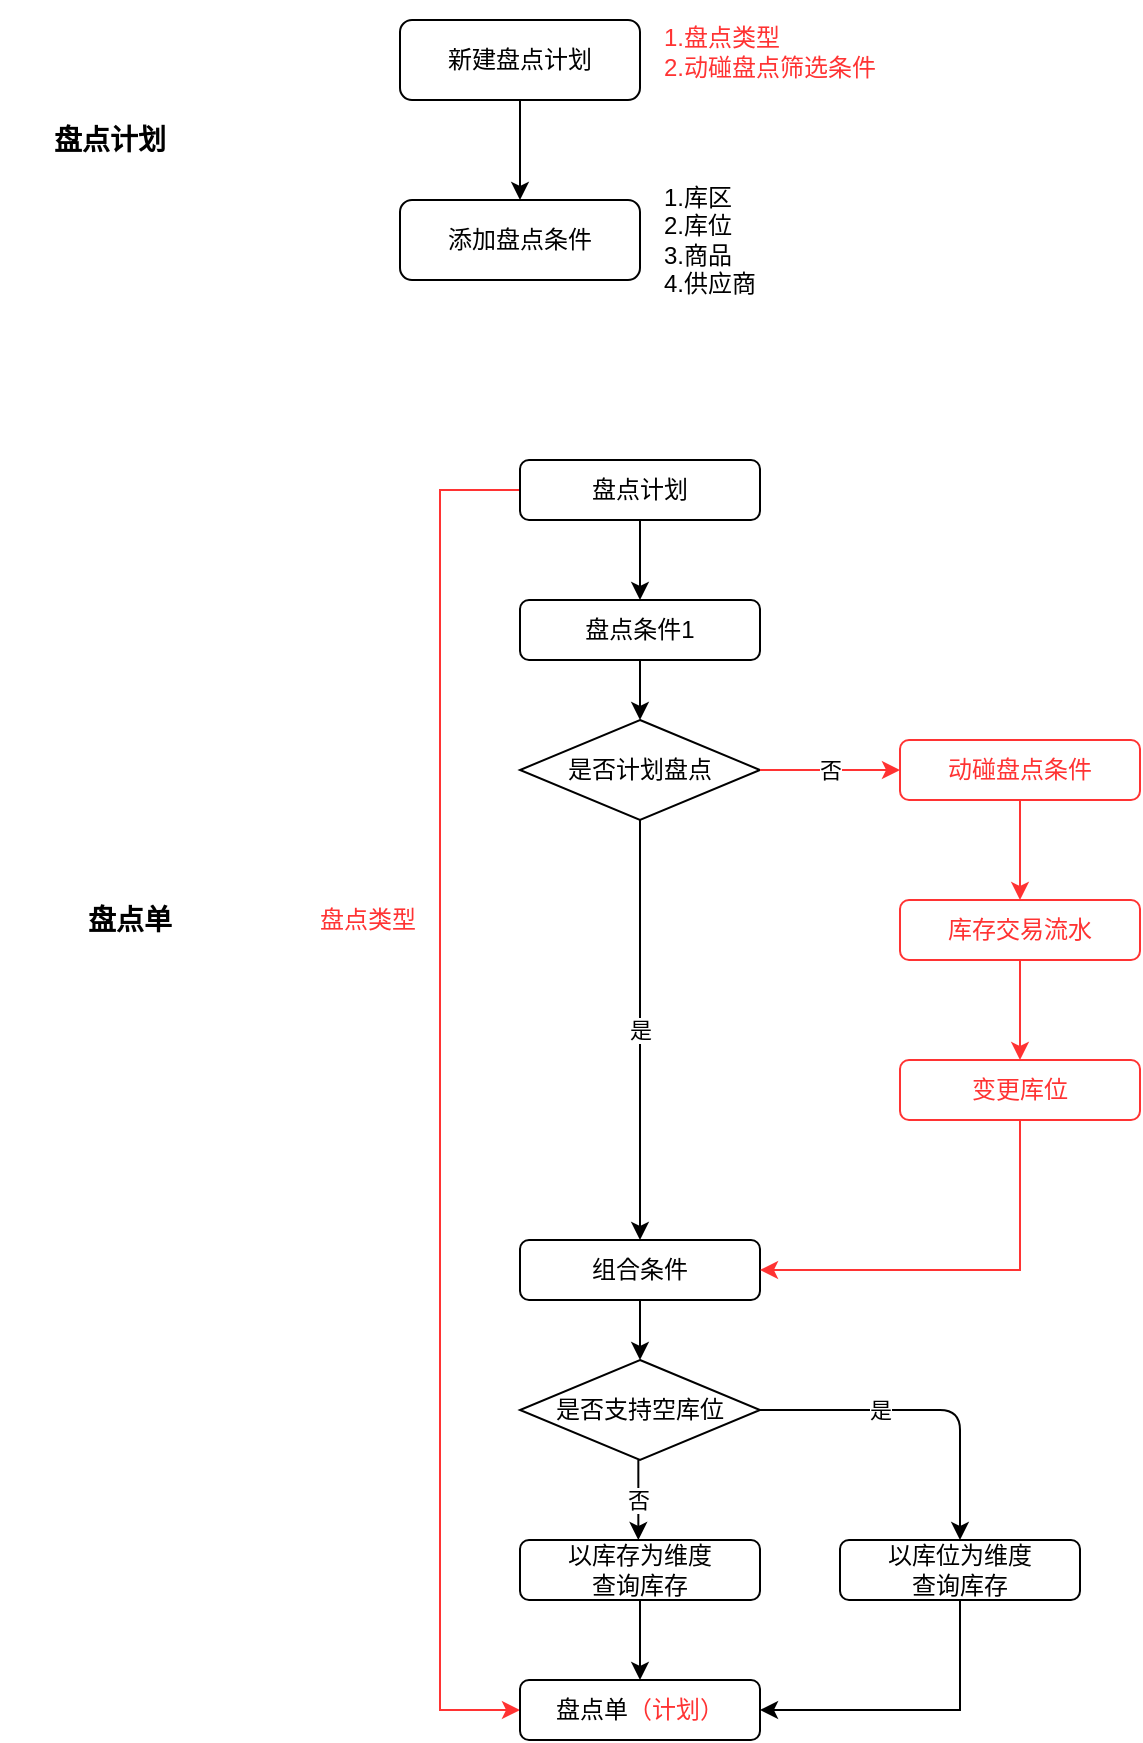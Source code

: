 <mxfile version="14.2.2" type="github">
  <diagram id="C5RBs43oDa-KdzZeNtuy" name="Page-1">
    <mxGraphModel dx="923" dy="430" grid="1" gridSize="10" guides="1" tooltips="1" connect="1" arrows="1" fold="1" page="1" pageScale="1" pageWidth="827" pageHeight="1169" math="0" shadow="0">
      <root>
        <mxCell id="WIyWlLk6GJQsqaUBKTNV-0" />
        <mxCell id="WIyWlLk6GJQsqaUBKTNV-1" parent="WIyWlLk6GJQsqaUBKTNV-0" />
        <mxCell id="EKh2bO4sF-y03ZDt91eH-3" style="edgeStyle=orthogonalEdgeStyle;rounded=0;orthogonalLoop=1;jettySize=auto;html=1;exitX=0.5;exitY=1;exitDx=0;exitDy=0;entryX=0.5;entryY=0;entryDx=0;entryDy=0;" edge="1" parent="WIyWlLk6GJQsqaUBKTNV-1" source="WIyWlLk6GJQsqaUBKTNV-3" target="WIyWlLk6GJQsqaUBKTNV-7">
          <mxGeometry relative="1" as="geometry" />
        </mxCell>
        <mxCell id="WIyWlLk6GJQsqaUBKTNV-3" value="新建盘点计划" style="rounded=1;whiteSpace=wrap;html=1;fontSize=12;glass=0;strokeWidth=1;shadow=0;" parent="WIyWlLk6GJQsqaUBKTNV-1" vertex="1">
          <mxGeometry x="310" y="80" width="120" height="40" as="geometry" />
        </mxCell>
        <mxCell id="WIyWlLk6GJQsqaUBKTNV-7" value="添加盘点条件" style="rounded=1;whiteSpace=wrap;html=1;fontSize=12;glass=0;strokeWidth=1;shadow=0;" parent="WIyWlLk6GJQsqaUBKTNV-1" vertex="1">
          <mxGeometry x="310" y="170" width="120" height="40" as="geometry" />
        </mxCell>
        <mxCell id="EKh2bO4sF-y03ZDt91eH-4" value="&lt;b&gt;&lt;font style=&quot;font-size: 14px&quot;&gt;盘点计划&lt;/font&gt;&lt;/b&gt;" style="text;html=1;strokeColor=none;fillColor=none;align=center;verticalAlign=middle;whiteSpace=wrap;rounded=0;" vertex="1" parent="WIyWlLk6GJQsqaUBKTNV-1">
          <mxGeometry x="110" y="130" width="110" height="20" as="geometry" />
        </mxCell>
        <mxCell id="EKh2bO4sF-y03ZDt91eH-5" value="&lt;font color=&quot;#ff3333&quot;&gt;1.盘点类型&lt;br&gt;2.动碰盘点筛选条件&lt;br&gt;&lt;/font&gt;" style="text;html=1;strokeColor=#FFFFFF;fillColor=none;align=left;verticalAlign=middle;whiteSpace=wrap;rounded=0;" vertex="1" parent="WIyWlLk6GJQsqaUBKTNV-1">
          <mxGeometry x="440" y="71" width="200" height="50" as="geometry" />
        </mxCell>
        <mxCell id="EKh2bO4sF-y03ZDt91eH-7" value="&lt;b&gt;&lt;font style=&quot;font-size: 14px&quot;&gt;盘点单&lt;/font&gt;&lt;/b&gt;" style="text;html=1;strokeColor=none;fillColor=none;align=center;verticalAlign=middle;whiteSpace=wrap;rounded=0;" vertex="1" parent="WIyWlLk6GJQsqaUBKTNV-1">
          <mxGeometry x="120" y="520" width="110" height="20" as="geometry" />
        </mxCell>
        <mxCell id="EKh2bO4sF-y03ZDt91eH-9" value="1.库区&lt;br&gt;2.库位&lt;br&gt;3.商品&lt;br&gt;4.供应商" style="text;html=1;strokeColor=#FFFFFF;fillColor=none;align=left;verticalAlign=middle;whiteSpace=wrap;rounded=0;shadow=0;" vertex="1" parent="WIyWlLk6GJQsqaUBKTNV-1">
          <mxGeometry x="440" y="160" width="110" height="60" as="geometry" />
        </mxCell>
        <mxCell id="EKh2bO4sF-y03ZDt91eH-59" style="edgeStyle=orthogonalEdgeStyle;rounded=0;orthogonalLoop=1;jettySize=auto;html=1;entryX=0;entryY=0.5;entryDx=0;entryDy=0;strokeColor=#FF3333;" edge="1" parent="WIyWlLk6GJQsqaUBKTNV-1" source="EKh2bO4sF-y03ZDt91eH-10" target="EKh2bO4sF-y03ZDt91eH-54">
          <mxGeometry relative="1" as="geometry">
            <Array as="points">
              <mxPoint x="330" y="315" />
              <mxPoint x="330" y="925" />
            </Array>
          </mxGeometry>
        </mxCell>
        <mxCell id="EKh2bO4sF-y03ZDt91eH-69" style="edgeStyle=orthogonalEdgeStyle;rounded=0;orthogonalLoop=1;jettySize=auto;html=1;entryX=0.5;entryY=0;entryDx=0;entryDy=0;strokeColor=#000000;" edge="1" parent="WIyWlLk6GJQsqaUBKTNV-1" source="EKh2bO4sF-y03ZDt91eH-10" target="EKh2bO4sF-y03ZDt91eH-11">
          <mxGeometry relative="1" as="geometry" />
        </mxCell>
        <mxCell id="EKh2bO4sF-y03ZDt91eH-10" value="盘点计划" style="rounded=1;whiteSpace=wrap;html=1;strokeColor=#000000;" vertex="1" parent="WIyWlLk6GJQsqaUBKTNV-1">
          <mxGeometry x="370" y="300" width="120" height="30" as="geometry" />
        </mxCell>
        <mxCell id="EKh2bO4sF-y03ZDt91eH-70" style="edgeStyle=orthogonalEdgeStyle;rounded=0;orthogonalLoop=1;jettySize=auto;html=1;entryX=0.5;entryY=0;entryDx=0;entryDy=0;strokeColor=#000000;" edge="1" parent="WIyWlLk6GJQsqaUBKTNV-1" source="EKh2bO4sF-y03ZDt91eH-11" target="EKh2bO4sF-y03ZDt91eH-68">
          <mxGeometry relative="1" as="geometry" />
        </mxCell>
        <mxCell id="EKh2bO4sF-y03ZDt91eH-11" value="盘点条件1" style="rounded=1;whiteSpace=wrap;html=1;strokeColor=#000000;" vertex="1" parent="WIyWlLk6GJQsqaUBKTNV-1">
          <mxGeometry x="370" y="370" width="120" height="30" as="geometry" />
        </mxCell>
        <mxCell id="EKh2bO4sF-y03ZDt91eH-21" style="rounded=0;orthogonalLoop=1;jettySize=auto;html=1;exitX=0.5;exitY=1;exitDx=0;exitDy=0;entryX=0.5;entryY=0;entryDx=0;entryDy=0;" edge="1" parent="WIyWlLk6GJQsqaUBKTNV-1" source="EKh2bO4sF-y03ZDt91eH-12" target="EKh2bO4sF-y03ZDt91eH-20">
          <mxGeometry relative="1" as="geometry" />
        </mxCell>
        <mxCell id="EKh2bO4sF-y03ZDt91eH-12" value="组合条件" style="rounded=1;whiteSpace=wrap;html=1;strokeColor=#000000;" vertex="1" parent="WIyWlLk6GJQsqaUBKTNV-1">
          <mxGeometry x="370" y="690" width="120" height="30" as="geometry" />
        </mxCell>
        <mxCell id="EKh2bO4sF-y03ZDt91eH-20" value="是否支持空库位" style="rhombus;whiteSpace=wrap;html=1;strokeColor=#000000;" vertex="1" parent="WIyWlLk6GJQsqaUBKTNV-1">
          <mxGeometry x="370" y="750" width="120" height="50" as="geometry" />
        </mxCell>
        <mxCell id="EKh2bO4sF-y03ZDt91eH-55" style="edgeStyle=none;rounded=0;orthogonalLoop=1;jettySize=auto;html=1;exitX=0.5;exitY=1;exitDx=0;exitDy=0;entryX=0.5;entryY=0;entryDx=0;entryDy=0;strokeColor=#000000;" edge="1" parent="WIyWlLk6GJQsqaUBKTNV-1" source="EKh2bO4sF-y03ZDt91eH-36" target="EKh2bO4sF-y03ZDt91eH-54">
          <mxGeometry relative="1" as="geometry" />
        </mxCell>
        <mxCell id="EKh2bO4sF-y03ZDt91eH-36" value="以库存为维度&lt;br&gt;查询库存" style="rounded=1;whiteSpace=wrap;html=1;strokeColor=#000000;" vertex="1" parent="WIyWlLk6GJQsqaUBKTNV-1">
          <mxGeometry x="370" y="840" width="120" height="30" as="geometry" />
        </mxCell>
        <mxCell id="EKh2bO4sF-y03ZDt91eH-57" style="edgeStyle=orthogonalEdgeStyle;rounded=0;orthogonalLoop=1;jettySize=auto;html=1;entryX=1;entryY=0.5;entryDx=0;entryDy=0;strokeColor=#000000;" edge="1" parent="WIyWlLk6GJQsqaUBKTNV-1" source="EKh2bO4sF-y03ZDt91eH-42" target="EKh2bO4sF-y03ZDt91eH-54">
          <mxGeometry relative="1" as="geometry">
            <Array as="points">
              <mxPoint x="590" y="925" />
            </Array>
          </mxGeometry>
        </mxCell>
        <mxCell id="EKh2bO4sF-y03ZDt91eH-42" value="以库位为维度&lt;br&gt;查询库存" style="rounded=1;whiteSpace=wrap;html=1;strokeColor=#000000;" vertex="1" parent="WIyWlLk6GJQsqaUBKTNV-1">
          <mxGeometry x="530" y="840" width="120" height="30" as="geometry" />
        </mxCell>
        <mxCell id="EKh2bO4sF-y03ZDt91eH-54" value="盘点单&lt;font color=&quot;#ff3333&quot;&gt;（计划）&lt;/font&gt;" style="rounded=1;whiteSpace=wrap;html=1;strokeColor=#000000;" vertex="1" parent="WIyWlLk6GJQsqaUBKTNV-1">
          <mxGeometry x="370" y="910" width="120" height="30" as="geometry" />
        </mxCell>
        <mxCell id="EKh2bO4sF-y03ZDt91eH-60" value="&lt;font color=&quot;#ff3333&quot;&gt;盘点类型&lt;/font&gt;" style="text;html=1;strokeColor=#FFFFFF;fillColor=none;align=left;verticalAlign=middle;whiteSpace=wrap;rounded=0;" vertex="1" parent="WIyWlLk6GJQsqaUBKTNV-1">
          <mxGeometry x="268" y="500" width="60" height="60" as="geometry" />
        </mxCell>
        <mxCell id="EKh2bO4sF-y03ZDt91eH-86" style="edgeStyle=orthogonalEdgeStyle;rounded=0;orthogonalLoop=1;jettySize=auto;html=1;entryX=0.5;entryY=0;entryDx=0;entryDy=0;strokeColor=#FF3333;" edge="1" parent="WIyWlLk6GJQsqaUBKTNV-1" source="EKh2bO4sF-y03ZDt91eH-61" target="EKh2bO4sF-y03ZDt91eH-84">
          <mxGeometry relative="1" as="geometry" />
        </mxCell>
        <mxCell id="EKh2bO4sF-y03ZDt91eH-61" value="&lt;font color=&quot;#ff3333&quot;&gt;动碰盘点条件&lt;/font&gt;" style="rounded=1;whiteSpace=wrap;html=1;strokeColor=#FF3333;" vertex="1" parent="WIyWlLk6GJQsqaUBKTNV-1">
          <mxGeometry x="560" y="440" width="120" height="30" as="geometry" />
        </mxCell>
        <mxCell id="EKh2bO4sF-y03ZDt91eH-68" value="是否计划盘点" style="rhombus;whiteSpace=wrap;html=1;strokeColor=#000000;" vertex="1" parent="WIyWlLk6GJQsqaUBKTNV-1">
          <mxGeometry x="370" y="430" width="120" height="50" as="geometry" />
        </mxCell>
        <mxCell id="EKh2bO4sF-y03ZDt91eH-76" value="" style="endArrow=classic;html=1;strokeColor=#FF3333;exitX=1;exitY=0.5;exitDx=0;exitDy=0;entryX=0;entryY=0.5;entryDx=0;entryDy=0;" edge="1" parent="WIyWlLk6GJQsqaUBKTNV-1" source="EKh2bO4sF-y03ZDt91eH-68" target="EKh2bO4sF-y03ZDt91eH-61">
          <mxGeometry relative="1" as="geometry">
            <mxPoint x="490" y="470" as="sourcePoint" />
            <mxPoint x="590" y="470" as="targetPoint" />
          </mxGeometry>
        </mxCell>
        <mxCell id="EKh2bO4sF-y03ZDt91eH-77" value="否" style="edgeLabel;resizable=0;html=1;align=center;verticalAlign=middle;strokeColor=#FF3333;" connectable="0" vertex="1" parent="EKh2bO4sF-y03ZDt91eH-76">
          <mxGeometry relative="1" as="geometry">
            <mxPoint as="offset" />
          </mxGeometry>
        </mxCell>
        <mxCell id="EKh2bO4sF-y03ZDt91eH-78" value="" style="endArrow=classic;html=1;strokeColor=#000000;exitX=0.5;exitY=1;exitDx=0;exitDy=0;entryX=0.5;entryY=0;entryDx=0;entryDy=0;" edge="1" parent="WIyWlLk6GJQsqaUBKTNV-1" source="EKh2bO4sF-y03ZDt91eH-68" target="EKh2bO4sF-y03ZDt91eH-12">
          <mxGeometry relative="1" as="geometry">
            <mxPoint x="420" y="490" as="sourcePoint" />
            <mxPoint x="520" y="490" as="targetPoint" />
          </mxGeometry>
        </mxCell>
        <mxCell id="EKh2bO4sF-y03ZDt91eH-79" value="是" style="edgeLabel;resizable=0;html=1;align=center;verticalAlign=middle;" connectable="0" vertex="1" parent="EKh2bO4sF-y03ZDt91eH-78">
          <mxGeometry relative="1" as="geometry" />
        </mxCell>
        <mxCell id="EKh2bO4sF-y03ZDt91eH-80" value="" style="endArrow=classic;html=1;strokeColor=#000000;exitX=0.5;exitY=1;exitDx=0;exitDy=0;entryX=0.5;entryY=0;entryDx=0;entryDy=0;" edge="1" parent="WIyWlLk6GJQsqaUBKTNV-1">
          <mxGeometry relative="1" as="geometry">
            <mxPoint x="429.17" y="800.0" as="sourcePoint" />
            <mxPoint x="429.17" y="840.0" as="targetPoint" />
          </mxGeometry>
        </mxCell>
        <mxCell id="EKh2bO4sF-y03ZDt91eH-81" value="否" style="edgeLabel;resizable=0;html=1;align=center;verticalAlign=middle;" connectable="0" vertex="1" parent="EKh2bO4sF-y03ZDt91eH-80">
          <mxGeometry relative="1" as="geometry" />
        </mxCell>
        <mxCell id="EKh2bO4sF-y03ZDt91eH-82" value="" style="endArrow=classic;html=1;strokeColor=#000000;exitX=1;exitY=0.5;exitDx=0;exitDy=0;entryX=0.5;entryY=0;entryDx=0;entryDy=0;" edge="1" parent="WIyWlLk6GJQsqaUBKTNV-1" source="EKh2bO4sF-y03ZDt91eH-20" target="EKh2bO4sF-y03ZDt91eH-42">
          <mxGeometry relative="1" as="geometry">
            <mxPoint x="490" y="810" as="sourcePoint" />
            <mxPoint x="590" y="810" as="targetPoint" />
            <Array as="points">
              <mxPoint x="590" y="775" />
            </Array>
          </mxGeometry>
        </mxCell>
        <mxCell id="EKh2bO4sF-y03ZDt91eH-83" value="是" style="edgeLabel;resizable=0;html=1;align=center;verticalAlign=middle;" connectable="0" vertex="1" parent="EKh2bO4sF-y03ZDt91eH-82">
          <mxGeometry relative="1" as="geometry">
            <mxPoint x="-22.5" as="offset" />
          </mxGeometry>
        </mxCell>
        <mxCell id="EKh2bO4sF-y03ZDt91eH-87" style="edgeStyle=orthogonalEdgeStyle;rounded=0;orthogonalLoop=1;jettySize=auto;html=1;entryX=0.5;entryY=0;entryDx=0;entryDy=0;strokeColor=#FF3333;" edge="1" parent="WIyWlLk6GJQsqaUBKTNV-1" source="EKh2bO4sF-y03ZDt91eH-84" target="EKh2bO4sF-y03ZDt91eH-85">
          <mxGeometry relative="1" as="geometry" />
        </mxCell>
        <mxCell id="EKh2bO4sF-y03ZDt91eH-84" value="&lt;font color=&quot;#ff3333&quot;&gt;库存交易流水&lt;/font&gt;" style="rounded=1;whiteSpace=wrap;html=1;strokeColor=#FF3333;" vertex="1" parent="WIyWlLk6GJQsqaUBKTNV-1">
          <mxGeometry x="560" y="520" width="120" height="30" as="geometry" />
        </mxCell>
        <mxCell id="EKh2bO4sF-y03ZDt91eH-88" style="edgeStyle=orthogonalEdgeStyle;rounded=0;orthogonalLoop=1;jettySize=auto;html=1;entryX=1;entryY=0.5;entryDx=0;entryDy=0;strokeColor=#FF3333;" edge="1" parent="WIyWlLk6GJQsqaUBKTNV-1" source="EKh2bO4sF-y03ZDt91eH-85" target="EKh2bO4sF-y03ZDt91eH-12">
          <mxGeometry relative="1" as="geometry">
            <Array as="points">
              <mxPoint x="620" y="705" />
            </Array>
          </mxGeometry>
        </mxCell>
        <mxCell id="EKh2bO4sF-y03ZDt91eH-85" value="&lt;font color=&quot;#ff3333&quot;&gt;变更库位&lt;/font&gt;" style="rounded=1;whiteSpace=wrap;html=1;strokeColor=#FF3333;" vertex="1" parent="WIyWlLk6GJQsqaUBKTNV-1">
          <mxGeometry x="560" y="600" width="120" height="30" as="geometry" />
        </mxCell>
      </root>
    </mxGraphModel>
  </diagram>
</mxfile>
